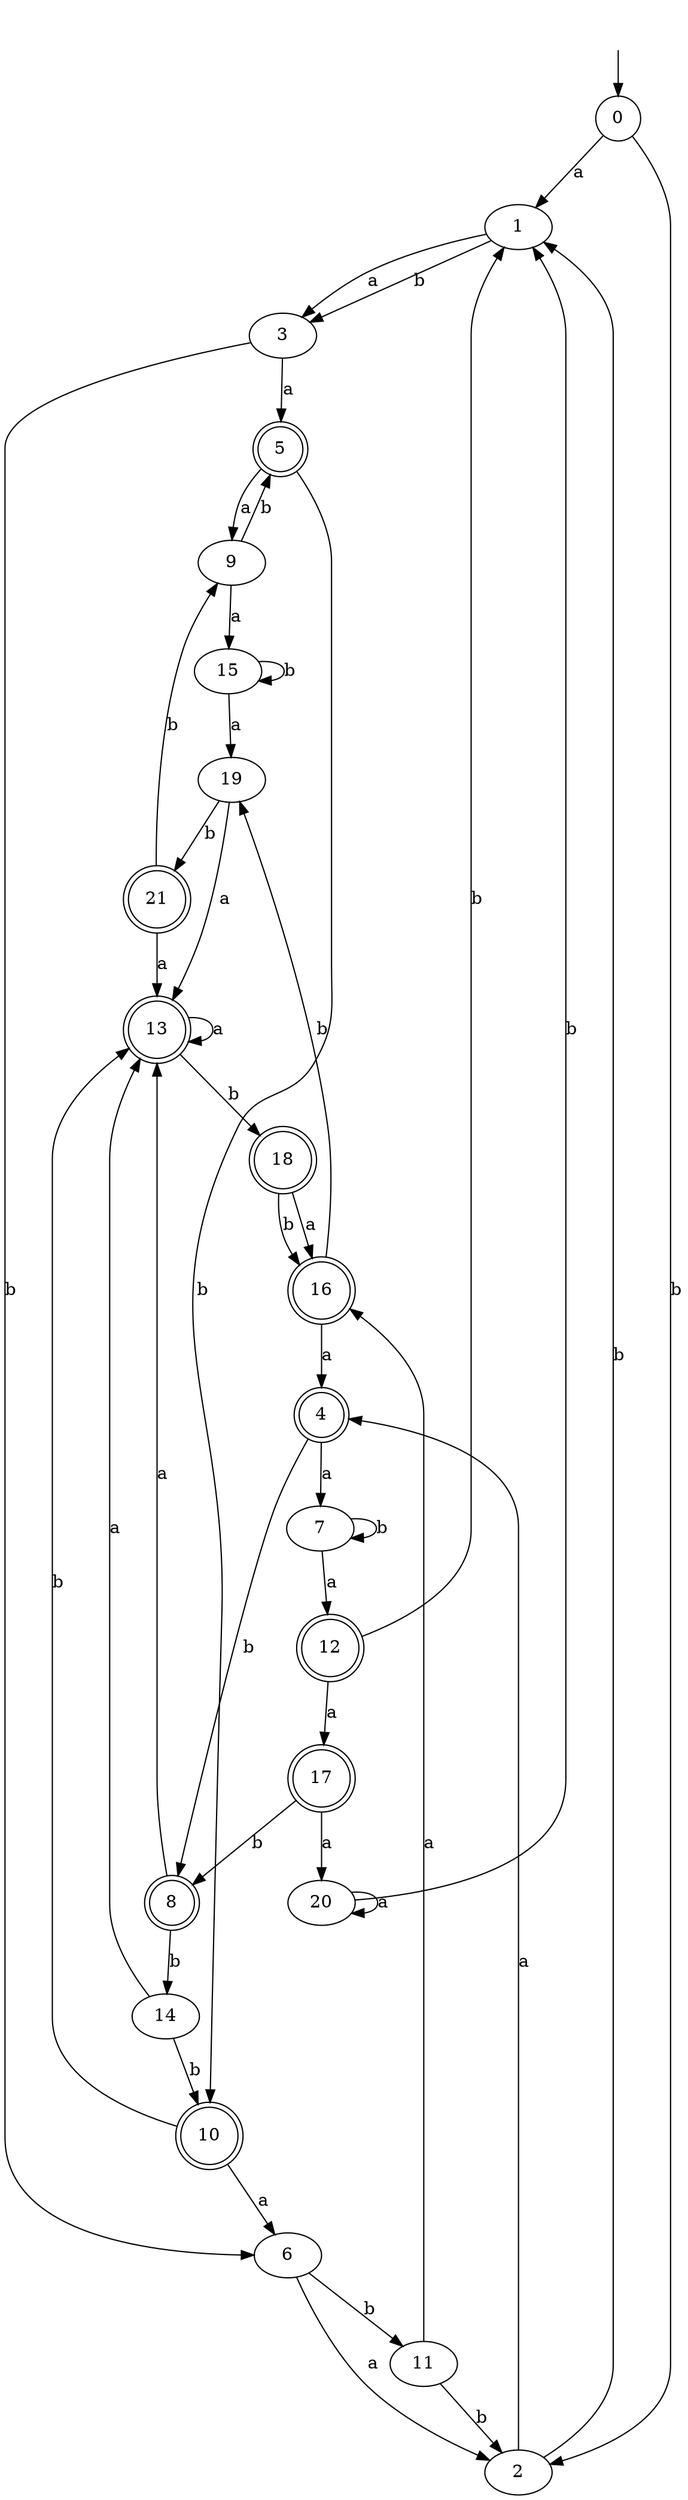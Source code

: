 digraph RandomDFA {
  __start0 [label="", shape=none];
  __start0 -> 0 [label=""];
  0 [shape=circle]
  0 -> 1 [label="a"]
  0 -> 2 [label="b"]
  1
  1 -> 3 [label="a"]
  1 -> 3 [label="b"]
  2
  2 -> 4 [label="a"]
  2 -> 1 [label="b"]
  3
  3 -> 5 [label="a"]
  3 -> 6 [label="b"]
  4 [shape=doublecircle]
  4 -> 7 [label="a"]
  4 -> 8 [label="b"]
  5 [shape=doublecircle]
  5 -> 9 [label="a"]
  5 -> 10 [label="b"]
  6
  6 -> 2 [label="a"]
  6 -> 11 [label="b"]
  7
  7 -> 12 [label="a"]
  7 -> 7 [label="b"]
  8 [shape=doublecircle]
  8 -> 13 [label="a"]
  8 -> 14 [label="b"]
  9
  9 -> 15 [label="a"]
  9 -> 5 [label="b"]
  10 [shape=doublecircle]
  10 -> 6 [label="a"]
  10 -> 13 [label="b"]
  11
  11 -> 16 [label="a"]
  11 -> 2 [label="b"]
  12 [shape=doublecircle]
  12 -> 17 [label="a"]
  12 -> 1 [label="b"]
  13 [shape=doublecircle]
  13 -> 13 [label="a"]
  13 -> 18 [label="b"]
  14
  14 -> 13 [label="a"]
  14 -> 10 [label="b"]
  15
  15 -> 19 [label="a"]
  15 -> 15 [label="b"]
  16 [shape=doublecircle]
  16 -> 4 [label="a"]
  16 -> 19 [label="b"]
  17 [shape=doublecircle]
  17 -> 20 [label="a"]
  17 -> 8 [label="b"]
  18 [shape=doublecircle]
  18 -> 16 [label="a"]
  18 -> 16 [label="b"]
  19
  19 -> 13 [label="a"]
  19 -> 21 [label="b"]
  20
  20 -> 20 [label="a"]
  20 -> 1 [label="b"]
  21 [shape=doublecircle]
  21 -> 13 [label="a"]
  21 -> 9 [label="b"]
}
